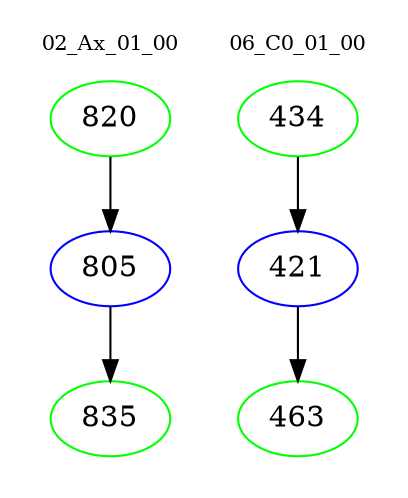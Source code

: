 digraph{
subgraph cluster_0 {
color = white
label = "02_Ax_01_00";
fontsize=10;
T0_820 [label="820", color="green"]
T0_820 -> T0_805 [color="black"]
T0_805 [label="805", color="blue"]
T0_805 -> T0_835 [color="black"]
T0_835 [label="835", color="green"]
}
subgraph cluster_1 {
color = white
label = "06_C0_01_00";
fontsize=10;
T1_434 [label="434", color="green"]
T1_434 -> T1_421 [color="black"]
T1_421 [label="421", color="blue"]
T1_421 -> T1_463 [color="black"]
T1_463 [label="463", color="green"]
}
}
